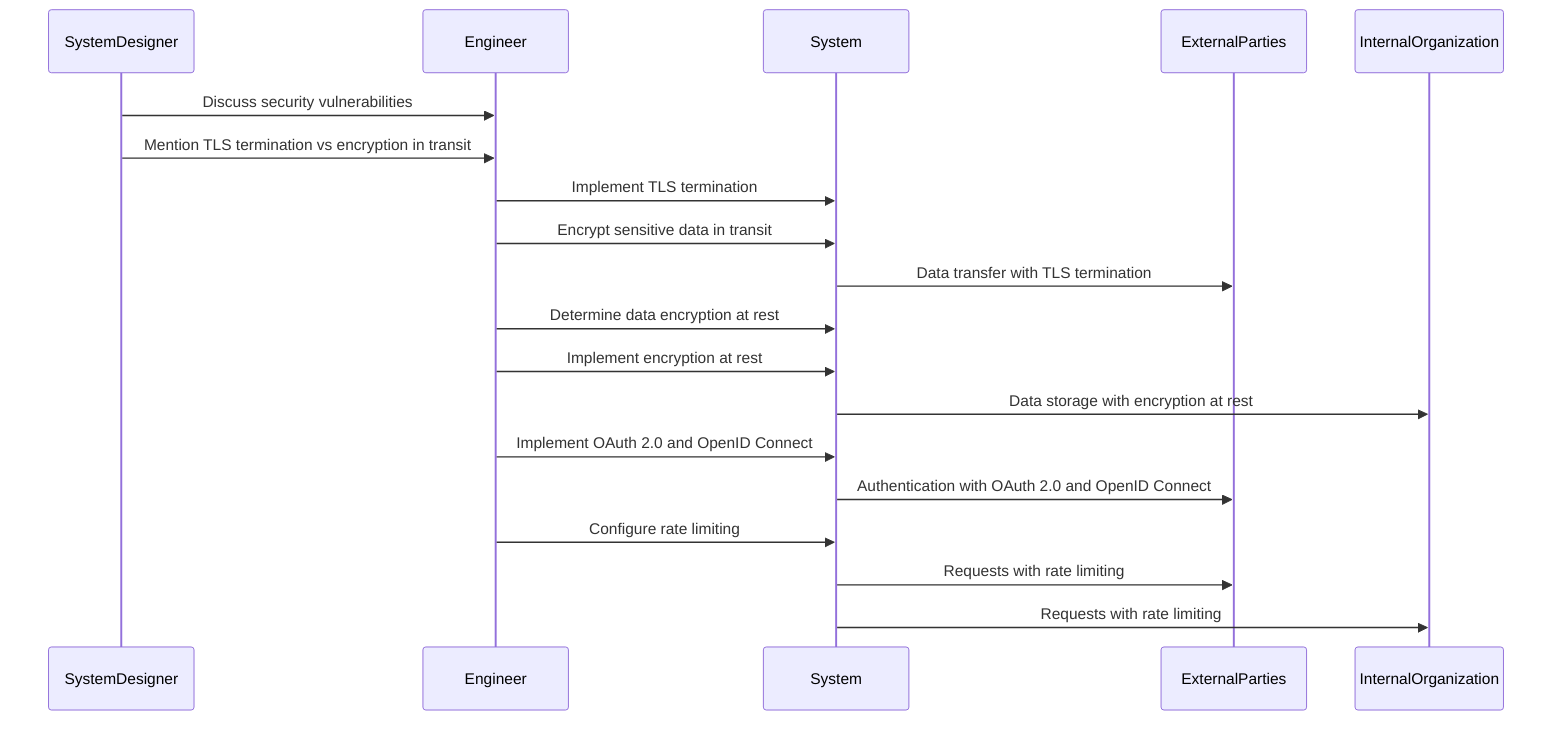 sequenceDiagram
    participant SystemDesigner
    participant Engineer
    participant System
    participant ExternalParties
    participant InternalOrganization

    SystemDesigner->>Engineer: Discuss security vulnerabilities
    SystemDesigner->>Engineer: Mention TLS termination vs encryption in transit
    Engineer->>System: Implement TLS termination
    Engineer->>System: Encrypt sensitive data in transit
    System->>ExternalParties: Data transfer with TLS termination
    Engineer->>System: Determine data encryption at rest
    Engineer->>System: Implement encryption at rest
    System->>InternalOrganization: Data storage with encryption at rest
    Engineer->>System: Implement OAuth 2.0 and OpenID Connect
    System->>ExternalParties: Authentication with OAuth 2.0 and OpenID Connect
    Engineer->>System: Configure rate limiting
    System->>ExternalParties: Requests with rate limiting
    System->>InternalOrganization: Requests with rate limiting
